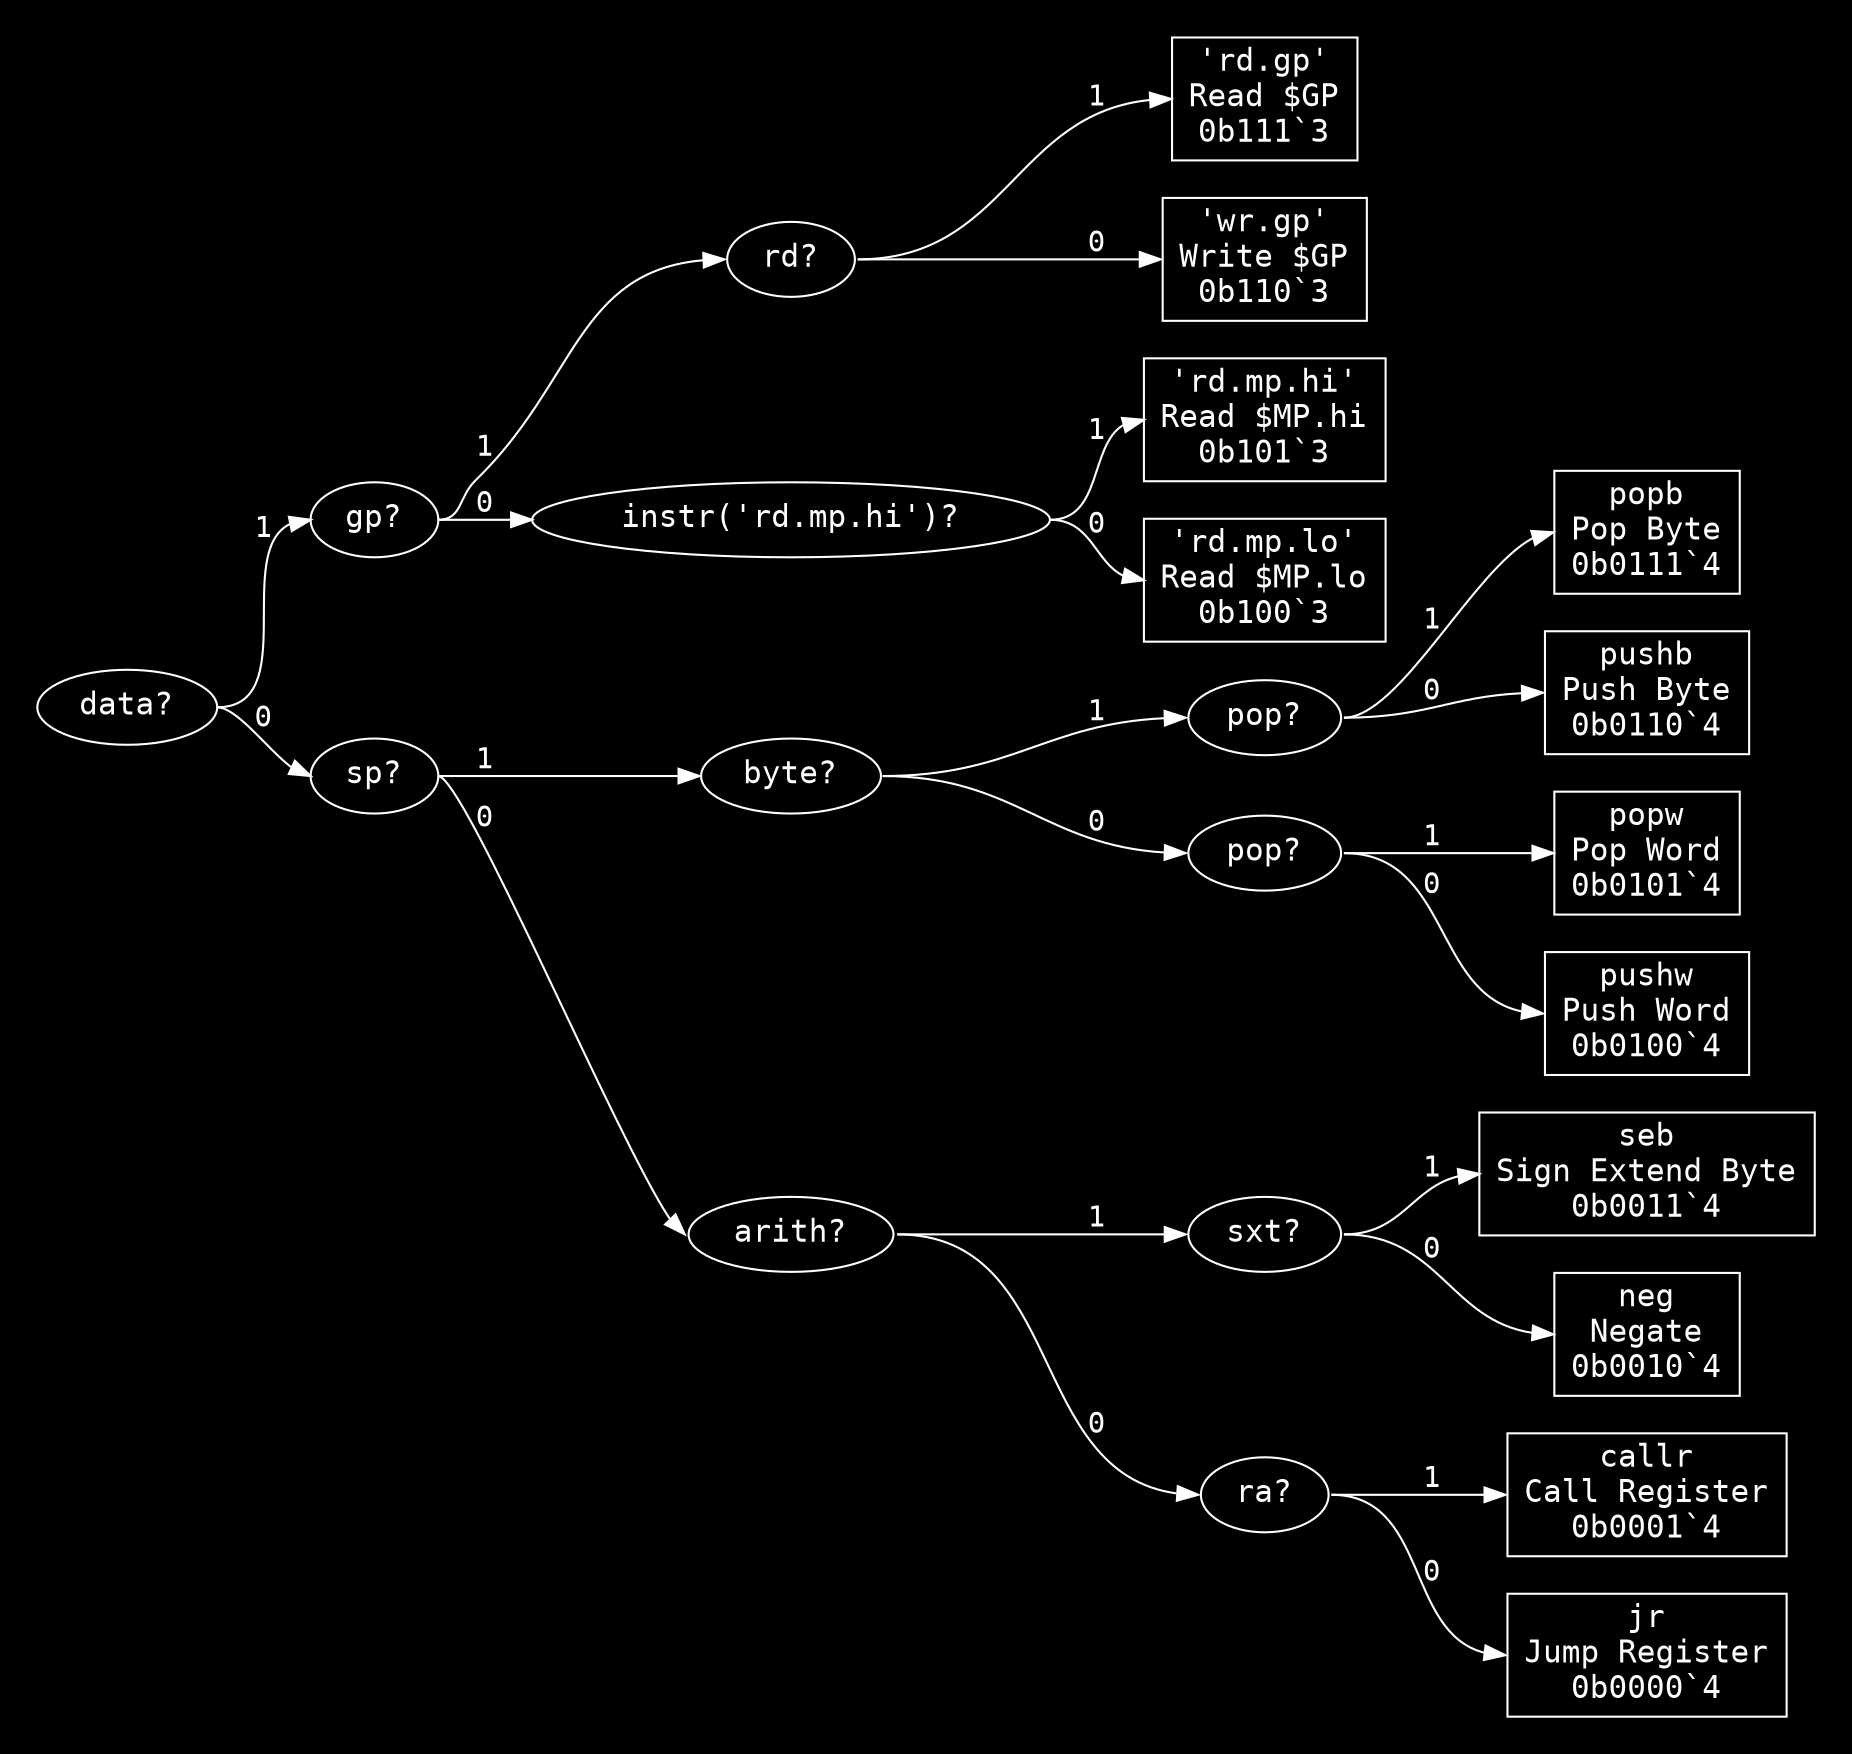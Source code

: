digraph "Format r(_)" {
  graph [dpi = 100, bgcolor="#111", fontcolor="white", rankdir=LR, pad="0.25"];
  node [fontname = "Courier", fontsize="15pt", color="white", fontcolor="white"];
  edge [fontname = "Courier", color="white", fontcolor="white"];
  "data_706100" [label = "data?", shape = ellipse];
  "data_706100":e -> "gp_13770234":w [label = "1"];
  "data_706100":e -> "sp_11244832":w [label = "0"];
  "gp_13770234" [label = "gp?", shape = ellipse];
  "gp_13770234":e -> "rd_12396995":w [label = "1"];
  "gp_13770234":e -> "instr('rd.mp.hi')_12709354":w [label = "0"];
  "rd_12396995" [label = "rd?", shape = ellipse];
  "rd_12396995":e -> "'rd.gp'_7170807":w [label = "1"];
  "rd_12396995":e -> "'wr.gp'_5110024":w [label = "0"];
  "'rd.gp'_7170807" [label = "'rd.gp'\nRead $GP\n0b111`3", shape = rectangle];
  "'wr.gp'_5110024" [label = "'wr.gp'\nWrite $GP\n0b110`3", shape = rectangle];
  "instr('rd.mp.hi')_12709354" [label = "instr('rd.mp.hi')?", shape = ellipse];
  "instr('rd.mp.hi')_12709354":e -> "'rd.mp.hi'_6753187":w [label = "1"];
  "instr('rd.mp.hi')_12709354":e -> "'rd.mp.lo'_9626836":w [label = "0"];
  "'rd.mp.hi'_6753187" [label = "'rd.mp.hi'\nRead $MP.hi\n0b101`3", shape = rectangle];
  "'rd.mp.lo'_9626836" [label = "'rd.mp.lo'\nRead $MP.lo\n0b100`3", shape = rectangle];
  "sp_11244832" [label = "sp?", shape = ellipse];
  "sp_11244832":e -> "byte_11388536":w [label = "1"];
  "sp_11244832":e -> "arith_8397043":w [label = "0"];
  "byte_11388536" [label = "byte?", shape = ellipse];
  "byte_11388536":e -> "pop_13701219":w [label = "1"];
  "byte_11388536":e -> "pop_11052152":w [label = "0"];
  "pop_13701219" [label = "pop?", shape = ellipse];
  "pop_13701219":e -> "popb_9607987":w [label = "1"];
  "pop_13701219":e -> "pushb_7132072":w [label = "0"];
  "popb_9607987" [label = "popb\nPop Byte\n0b0111`4", shape = rectangle];
  "pushb_7132072" [label = "pushb\nPush Byte\n0b0110`4", shape = rectangle];
  "pop_11052152" [label = "pop?", shape = ellipse];
  "pop_11052152":e -> "popw_1825455":w [label = "1"];
  "pop_11052152":e -> "pushw_9011362":w [label = "0"];
  "popw_1825455" [label = "popw\nPop Word\n0b0101`4", shape = rectangle];
  "pushw_9011362" [label = "pushw\nPush Word\n0b0100`4", shape = rectangle];
  "arith_8397043" [label = "arith?", shape = ellipse];
  "arith_8397043":e -> "sxt_1516934":w [label = "1"];
  "arith_8397043":e -> "ra_11984613":w [label = "0"];
  "sxt_1516934" [label = "sxt?", shape = ellipse];
  "sxt_1516934":e -> "seb_8359608":w [label = "1"];
  "sxt_1516934":e -> "neg_298820":w [label = "0"];
  "seb_8359608" [label = "seb\nSign Extend Byte\n0b0011`4", shape = rectangle];
  "neg_298820" [label = "neg\nNegate\n0b0010`4", shape = rectangle];
  "ra_11984613" [label = "ra?", shape = ellipse];
  "ra_11984613":e -> "callr_11085822":w [label = "1"];
  "ra_11984613":e -> "jr_14350230":w [label = "0"];
  "callr_11085822" [label = "callr\nCall Register\n0b0001`4", shape = rectangle];
  "jr_14350230" [label = "jr\nJump Register\n0b0000`4", shape = rectangle];
}

